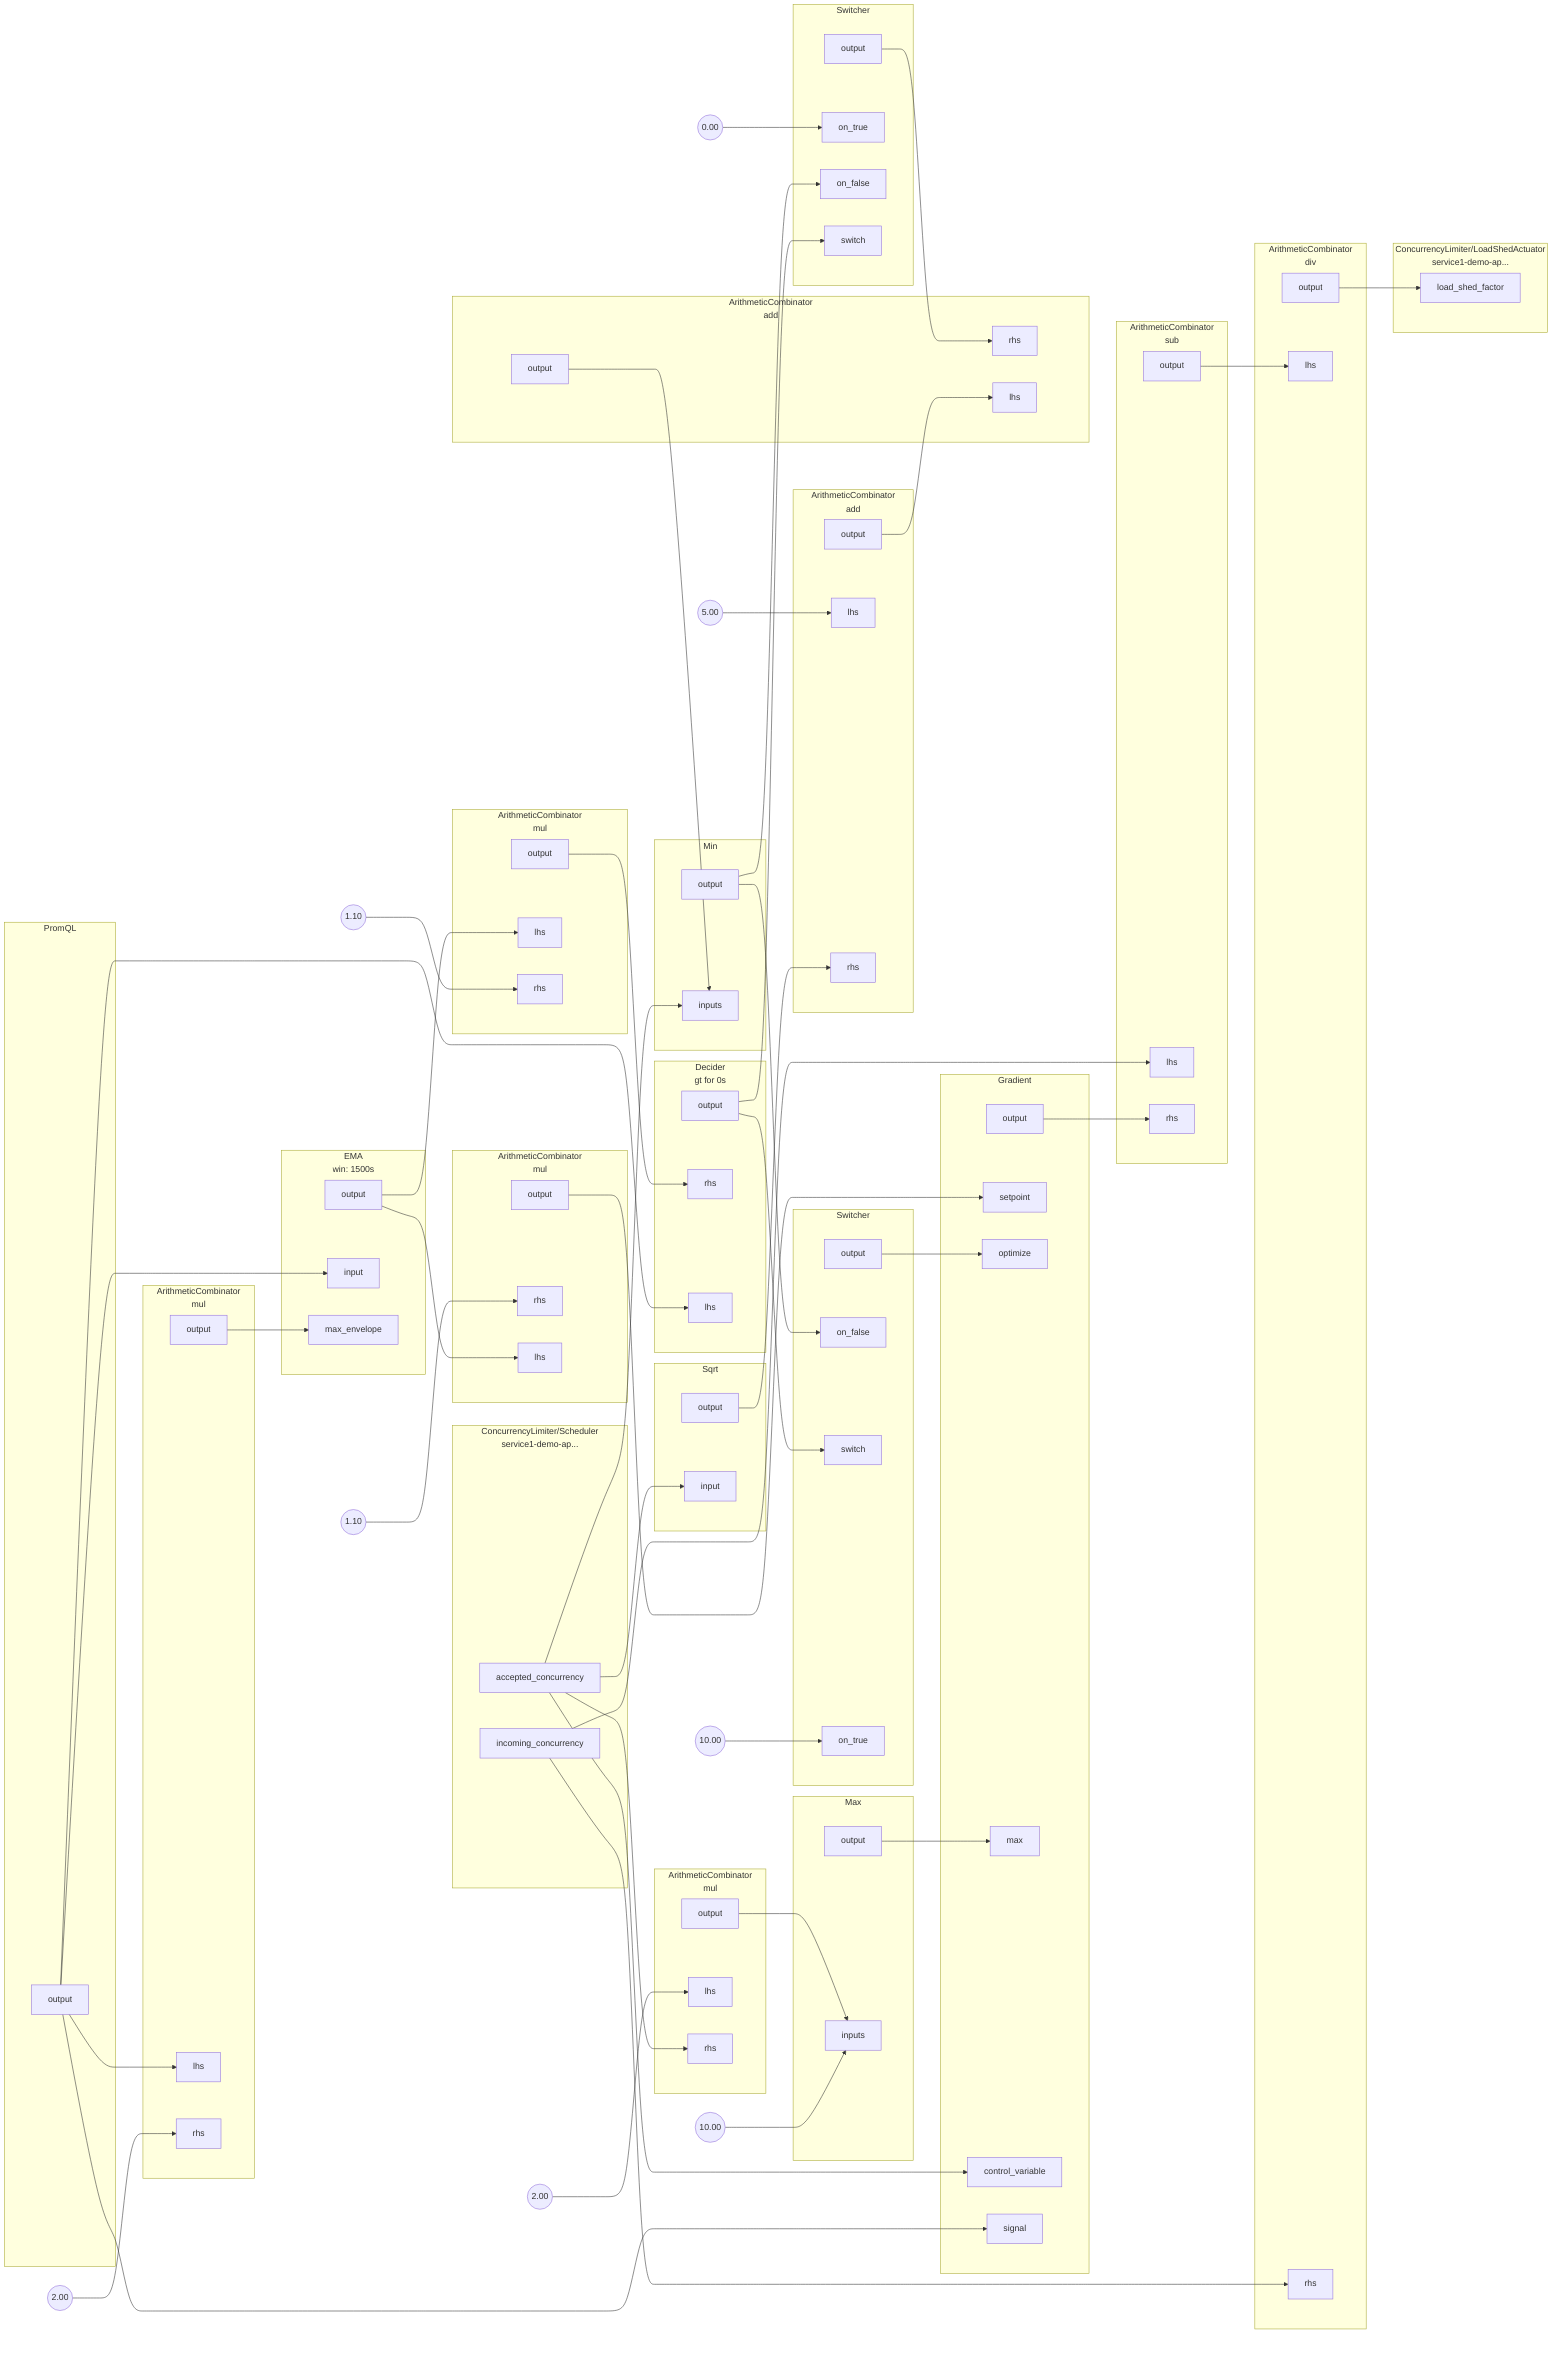 flowchart LR
subgraph 0[<center>ArithmeticCombinator<br/>mul</center>]
subgraph 0_inports[ ]
style 0_inports fill:none,stroke:none
0lhs[lhs]
0rhs[rhs]
end
subgraph 0_outports[ ]
style 0_outports fill:none,stroke:none
0output[output]
end
end
FakeConstant0((2.00))
FakeConstant0 --> 0rhs
subgraph 1[<center>ArithmeticCombinator<br/>mul</center>]
subgraph 1_inports[ ]
style 1_inports fill:none,stroke:none
1rhs[rhs]
1lhs[lhs]
end
subgraph 1_outports[ ]
style 1_outports fill:none,stroke:none
1output[output]
end
end
FakeConstant1((1.10))
FakeConstant1 --> 1rhs
subgraph 2[<center>ArithmeticCombinator<br/>sub</center>]
subgraph 2_inports[ ]
style 2_inports fill:none,stroke:none
2lhs[lhs]
2rhs[rhs]
end
subgraph 2_outports[ ]
style 2_outports fill:none,stroke:none
2output[output]
end
end
subgraph 3[<center>ArithmeticCombinator<br/>div</center>]
subgraph 3_inports[ ]
style 3_inports fill:none,stroke:none
3lhs[lhs]
3rhs[rhs]
end
subgraph 3_outports[ ]
style 3_outports fill:none,stroke:none
3output[output]
end
end
subgraph 4[<center>ArithmeticCombinator<br/>mul</center>]
subgraph 4_inports[ ]
style 4_inports fill:none,stroke:none
4lhs[lhs]
4rhs[rhs]
end
subgraph 4_outports[ ]
style 4_outports fill:none,stroke:none
4output[output]
end
end
FakeConstant2((2.00))
FakeConstant2 --> 4lhs
subgraph 5[<center>ArithmeticCombinator<br/>mul</center>]
subgraph 5_inports[ ]
style 5_inports fill:none,stroke:none
5lhs[lhs]
5rhs[rhs]
end
subgraph 5_outports[ ]
style 5_outports fill:none,stroke:none
5output[output]
end
end
FakeConstant3((1.10))
FakeConstant3 --> 5rhs
subgraph 6[<center>ArithmeticCombinator<br/>add</center>]
subgraph 6_inports[ ]
style 6_inports fill:none,stroke:none
6lhs[lhs]
6rhs[rhs]
end
subgraph 6_outports[ ]
style 6_outports fill:none,stroke:none
6output[output]
end
end
FakeConstant4((5.00))
FakeConstant4 --> 6lhs
subgraph 7[<center>ArithmeticCombinator<br/>add</center>]
subgraph 7_inports[ ]
style 7_inports fill:none,stroke:none
7rhs[rhs]
7lhs[lhs]
end
subgraph 7_outports[ ]
style 7_outports fill:none,stroke:none
7output[output]
end
end
subgraph 8[Min]
subgraph 8_inports[ ]
style 8_inports fill:none,stroke:none
8inputs[inputs]
8inputs[inputs]
end
subgraph 8_outports[ ]
style 8_outports fill:none,stroke:none
8output[output]
end
end
subgraph 9[Max]
subgraph 9_inports[ ]
style 9_inports fill:none,stroke:none
9inputs[inputs]
9inputs[inputs]
end
subgraph 9_outports[ ]
style 9_outports fill:none,stroke:none
9output[output]
end
end
FakeConstant5((10.00))
FakeConstant5 --> 9inputs
subgraph 10[Sqrt]
subgraph 10_inports[ ]
style 10_inports fill:none,stroke:none
10input[input]
end
subgraph 10_outports[ ]
style 10_outports fill:none,stroke:none
10output[output]
end
end
subgraph 11[PromQL]
subgraph 11_outports[ ]
style 11_outports fill:none,stroke:none
11output[output]
end
end
subgraph 12[<center>EMA<br/>win: 1500s</center>]
subgraph 12_inports[ ]
style 12_inports fill:none,stroke:none
12input[input]
12max_envelope[max_envelope]
end
subgraph 12_outports[ ]
style 12_outports fill:none,stroke:none
12output[output]
end
end
subgraph 13[Gradient]
subgraph 13_inports[ ]
style 13_inports fill:none,stroke:none
13setpoint[setpoint]
13optimize[optimize]
13max[max]
13control_variable[control_variable]
13signal[signal]
end
subgraph 13_outports[ ]
style 13_outports fill:none,stroke:none
13output[output]
end
end
subgraph 14.Scheduler[<center>ConcurrencyLimiter/Scheduler<br/>service1-demo-ap...</center>]
subgraph 14.Scheduler_outports[ ]
style 14.Scheduler_outports fill:none,stroke:none
14.Schedulerincoming_concurrency[incoming_concurrency]
14.Scheduleraccepted_concurrency[accepted_concurrency]
end
end
subgraph 14.LoadShedActuator[<center>ConcurrencyLimiter/LoadShedActuator<br/>service1-demo-ap...</center>]
subgraph 14.LoadShedActuator_inports[ ]
style 14.LoadShedActuator_inports fill:none,stroke:none
14.LoadShedActuatorload_shed_factor[load_shed_factor]
end
end
subgraph 17[Switcher]
subgraph 17_inports[ ]
style 17_inports fill:none,stroke:none
17on_true[on_true]
17on_false[on_false]
17switch[switch]
end
subgraph 17_outports[ ]
style 17_outports fill:none,stroke:none
17output[output]
end
end
FakeConstant6((0.00))
FakeConstant6 --> 17on_true
subgraph 16[Switcher]
subgraph 16_inports[ ]
style 16_inports fill:none,stroke:none
16on_false[on_false]
16switch[switch]
16on_true[on_true]
end
subgraph 16_outports[ ]
style 16_outports fill:none,stroke:none
16output[output]
end
end
FakeConstant7((10.00))
FakeConstant7 --> 16on_true
subgraph 15[<center>Decider<br/>gt for 0s</center>]
subgraph 15_inports[ ]
style 15_inports fill:none,stroke:none
15rhs[rhs]
15lhs[lhs]
end
subgraph 15_outports[ ]
style 15_outports fill:none,stroke:none
15output[output]
end
end
5output --> 15rhs
6output --> 7lhs
13output --> 2rhs
14.Scheduleraccepted_concurrency --> 4rhs
14.Scheduleraccepted_concurrency --> 8inputs
14.Scheduleraccepted_concurrency --> 10input
14.Scheduleraccepted_concurrency --> 13control_variable
12output --> 1lhs
12output --> 5lhs
1output --> 13setpoint
4output --> 9inputs
7output --> 8inputs
11output --> 0lhs
11output --> 12input
11output --> 13signal
11output --> 15lhs
14.Schedulerincoming_concurrency --> 2lhs
14.Schedulerincoming_concurrency --> 3rhs
16output --> 13optimize
17output --> 7rhs
0output --> 12max_envelope
2output --> 3lhs
3output --> 14.LoadShedActuatorload_shed_factor
8output --> 16on_false
8output --> 17on_false
9output --> 13max
10output --> 6rhs
15output --> 16switch
15output --> 17switch